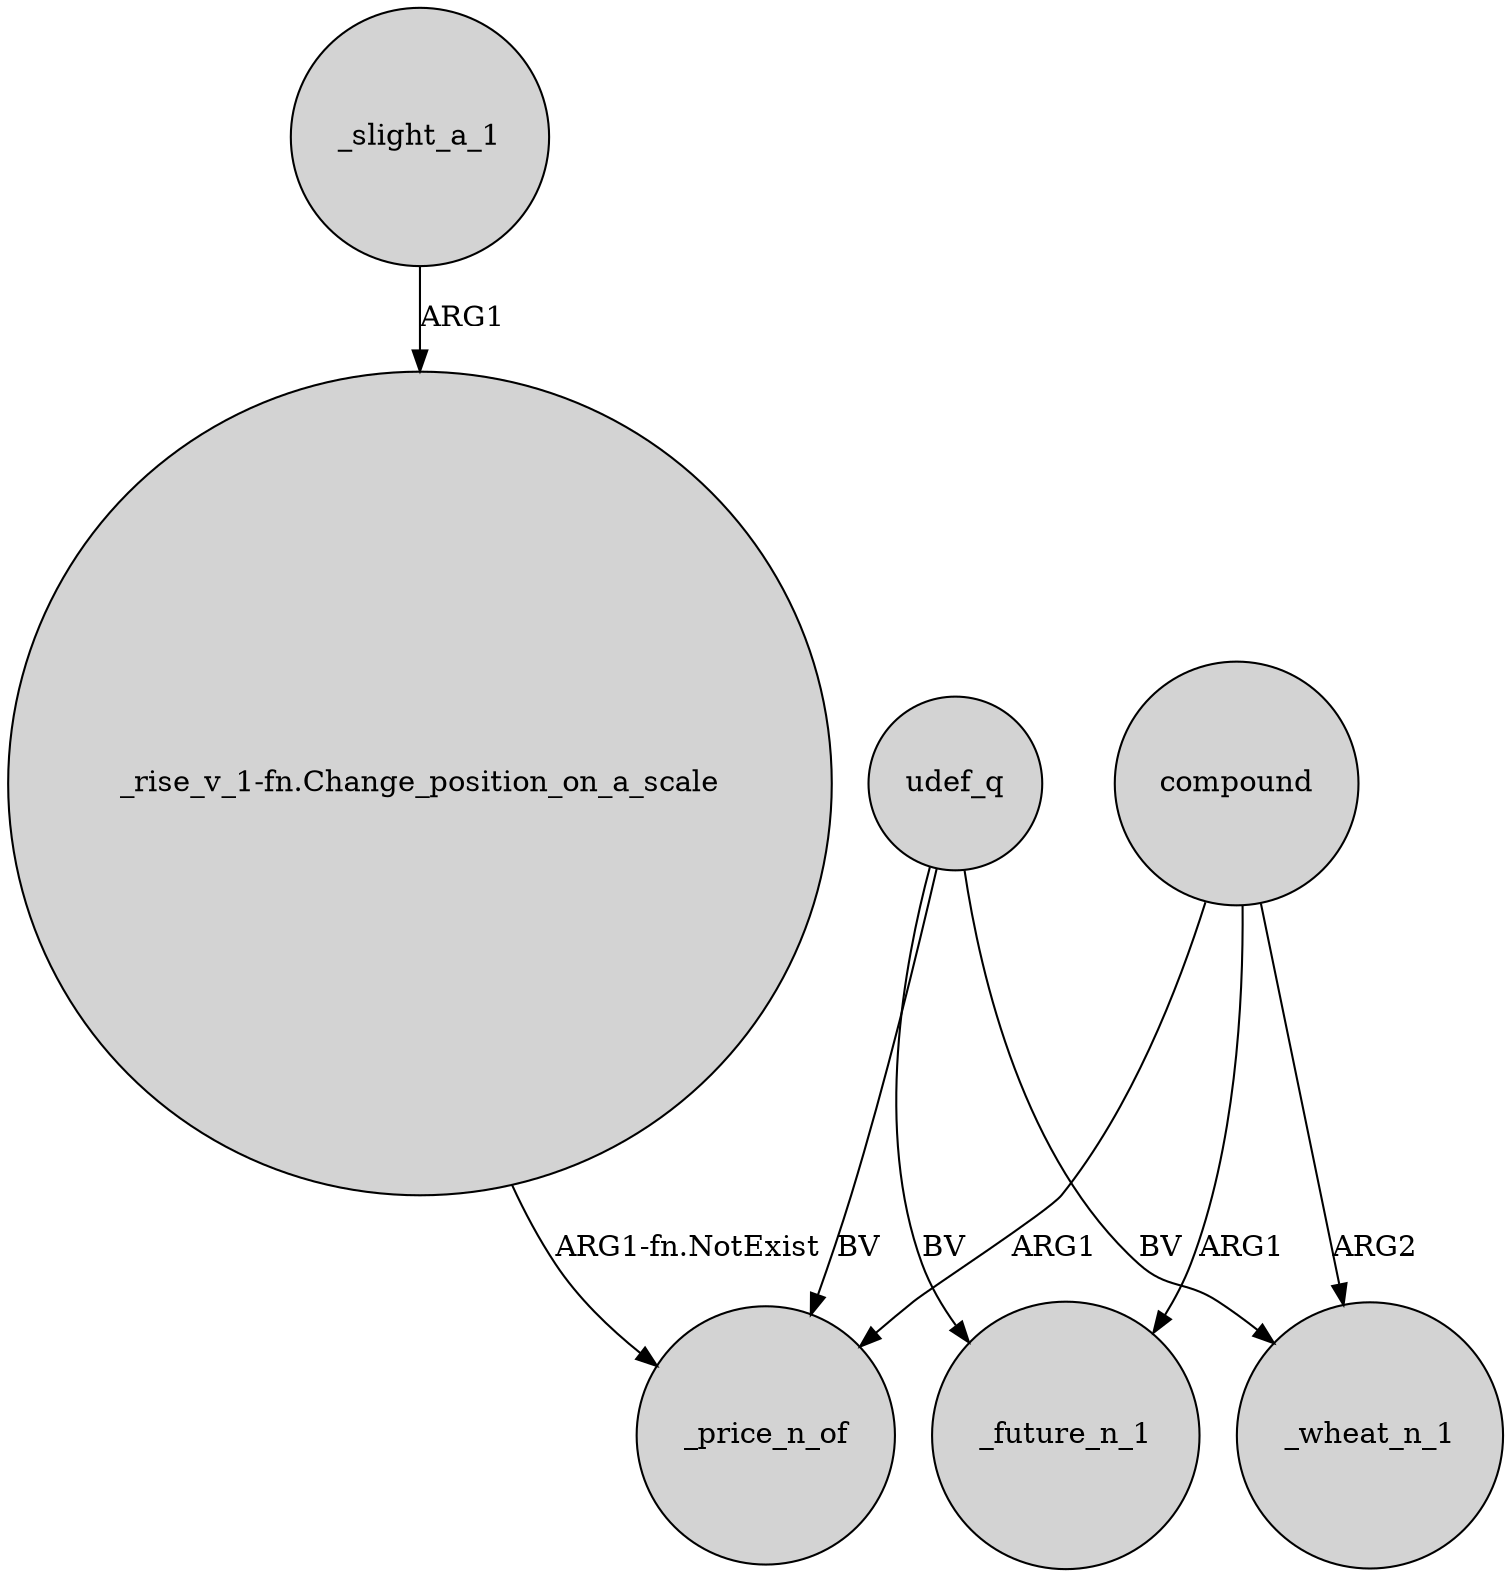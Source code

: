 digraph {
	node [shape=circle style=filled]
	compound -> _future_n_1 [label=ARG1]
	udef_q -> _price_n_of [label=BV]
	_slight_a_1 -> "_rise_v_1-fn.Change_position_on_a_scale" [label=ARG1]
	compound -> _price_n_of [label=ARG1]
	udef_q -> _future_n_1 [label=BV]
	udef_q -> _wheat_n_1 [label=BV]
	compound -> _wheat_n_1 [label=ARG2]
	"_rise_v_1-fn.Change_position_on_a_scale" -> _price_n_of [label="ARG1-fn.NotExist"]
}

